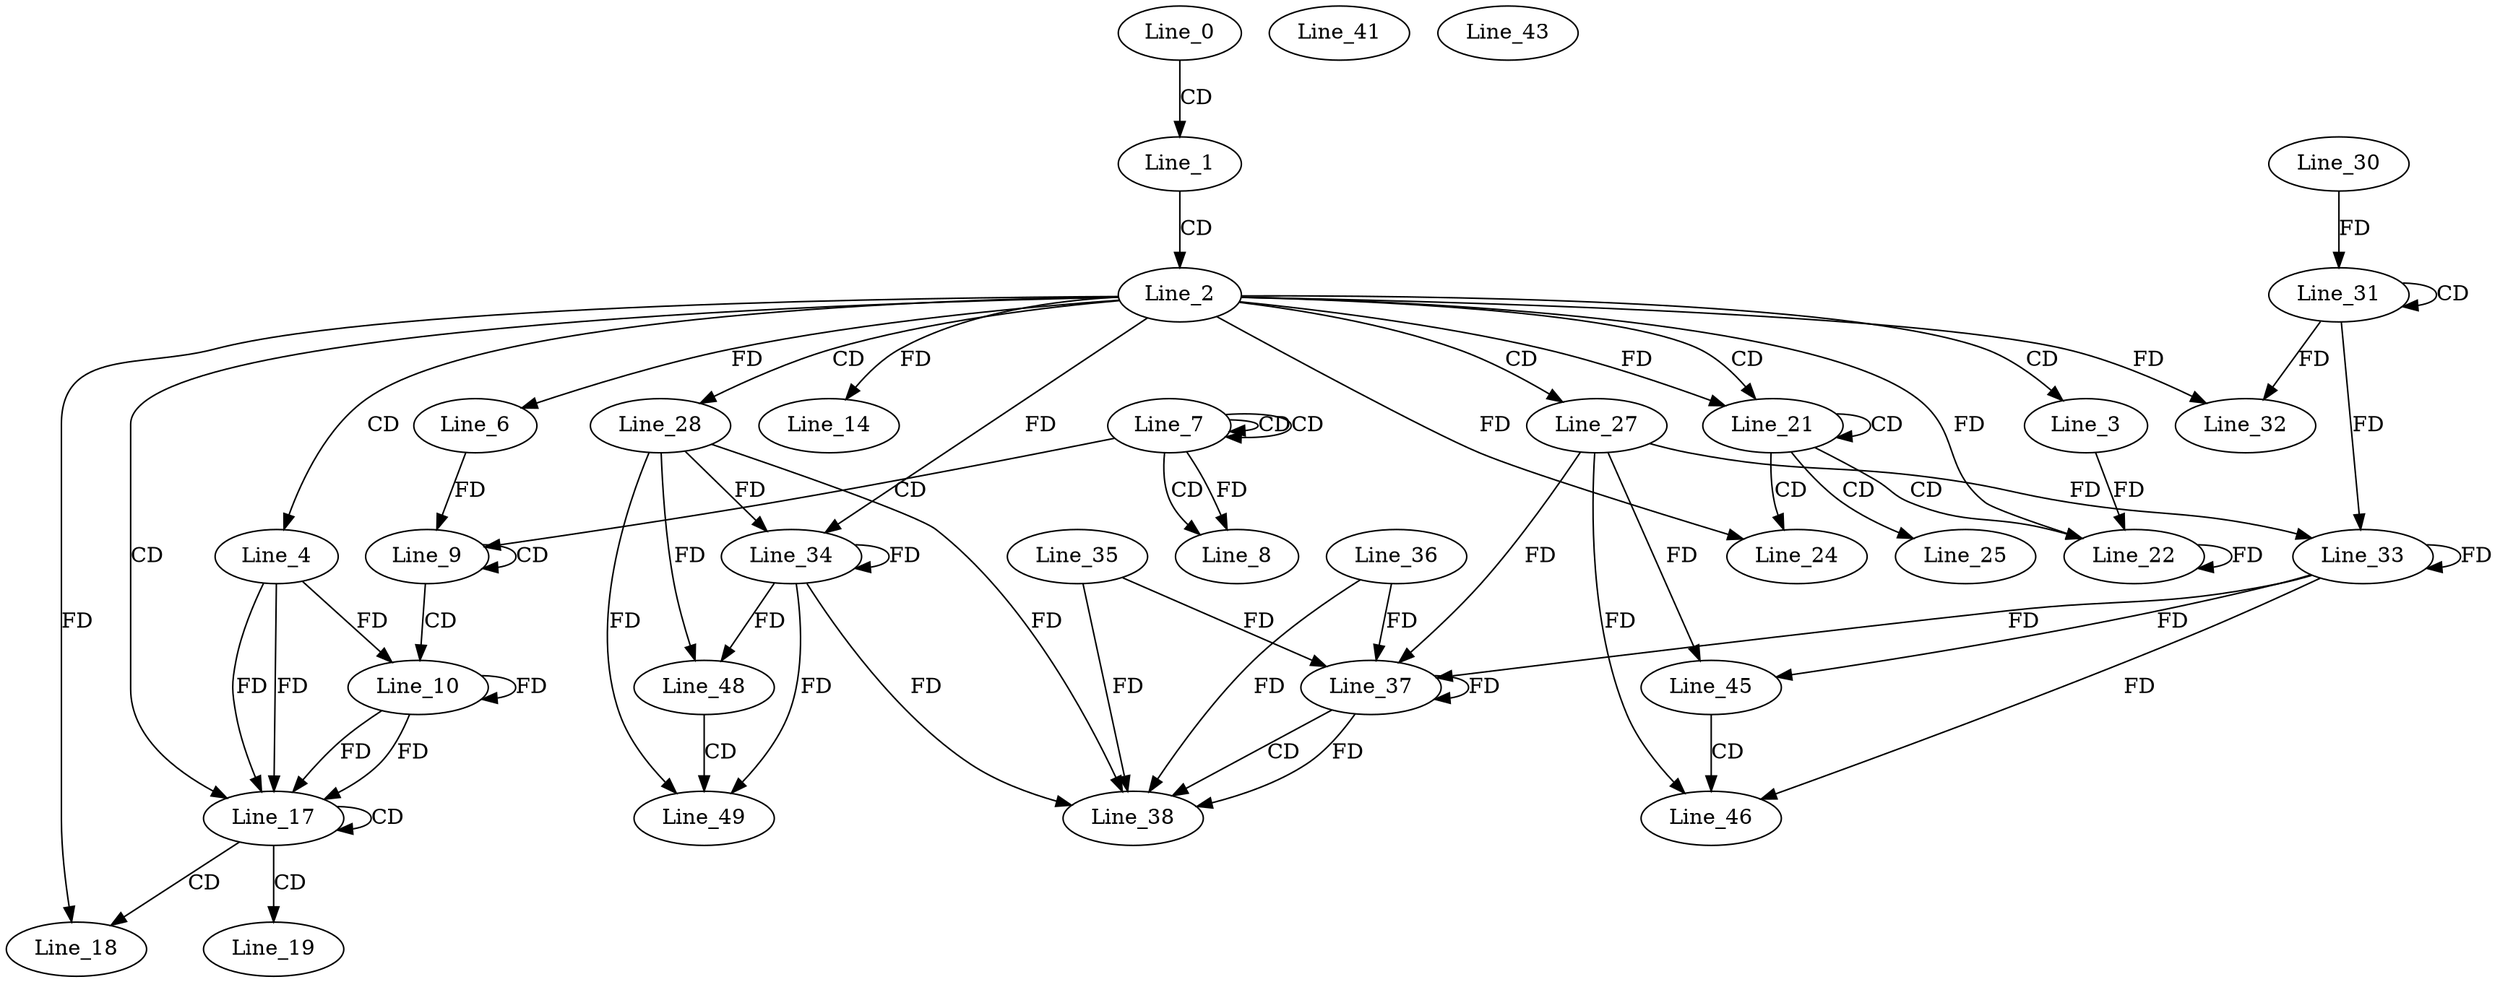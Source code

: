 digraph G {
  Line_0;
  Line_1;
  Line_2;
  Line_3;
  Line_4;
  Line_6;
  Line_7;
  Line_7;
  Line_7;
  Line_7;
  Line_8;
  Line_8;
  Line_9;
  Line_9;
  Line_6;
  Line_9;
  Line_10;
  Line_14;
  Line_17;
  Line_17;
  Line_18;
  Line_19;
  Line_21;
  Line_21;
  Line_21;
  Line_21;
  Line_21;
  Line_22;
  Line_22;
  Line_22;
  Line_24;
  Line_25;
  Line_27;
  Line_28;
  Line_31;
  Line_31;
  Line_30;
  Line_32;
  Line_32;
  Line_33;
  Line_33;
  Line_34;
  Line_34;
  Line_37;
  Line_36;
  Line_37;
  Line_35;
  Line_37;
  Line_38;
  Line_41;
  Line_43;
  Line_45;
  Line_46;
  Line_48;
  Line_49;
  Line_0 -> Line_1 [ label="CD" ];
  Line_1 -> Line_2 [ label="CD" ];
  Line_2 -> Line_3 [ label="CD" ];
  Line_2 -> Line_4 [ label="CD" ];
  Line_2 -> Line_6 [ label="FD" ];
  Line_7 -> Line_7 [ label="CD" ];
  Line_7 -> Line_7 [ label="CD" ];
  Line_7 -> Line_8 [ label="CD" ];
  Line_7 -> Line_8 [ label="FD" ];
  Line_7 -> Line_9 [ label="CD" ];
  Line_9 -> Line_9 [ label="CD" ];
  Line_6 -> Line_9 [ label="FD" ];
  Line_9 -> Line_10 [ label="CD" ];
  Line_10 -> Line_10 [ label="FD" ];
  Line_4 -> Line_10 [ label="FD" ];
  Line_2 -> Line_14 [ label="FD" ];
  Line_2 -> Line_17 [ label="CD" ];
  Line_10 -> Line_17 [ label="FD" ];
  Line_4 -> Line_17 [ label="FD" ];
  Line_17 -> Line_17 [ label="CD" ];
  Line_10 -> Line_17 [ label="FD" ];
  Line_4 -> Line_17 [ label="FD" ];
  Line_17 -> Line_18 [ label="CD" ];
  Line_2 -> Line_18 [ label="FD" ];
  Line_17 -> Line_19 [ label="CD" ];
  Line_2 -> Line_21 [ label="CD" ];
  Line_2 -> Line_21 [ label="FD" ];
  Line_21 -> Line_21 [ label="CD" ];
  Line_21 -> Line_22 [ label="CD" ];
  Line_3 -> Line_22 [ label="FD" ];
  Line_22 -> Line_22 [ label="FD" ];
  Line_2 -> Line_22 [ label="FD" ];
  Line_21 -> Line_24 [ label="CD" ];
  Line_2 -> Line_24 [ label="FD" ];
  Line_21 -> Line_25 [ label="CD" ];
  Line_2 -> Line_27 [ label="CD" ];
  Line_2 -> Line_28 [ label="CD" ];
  Line_31 -> Line_31 [ label="CD" ];
  Line_30 -> Line_31 [ label="FD" ];
  Line_2 -> Line_32 [ label="FD" ];
  Line_31 -> Line_32 [ label="FD" ];
  Line_27 -> Line_33 [ label="FD" ];
  Line_33 -> Line_33 [ label="FD" ];
  Line_31 -> Line_33 [ label="FD" ];
  Line_28 -> Line_34 [ label="FD" ];
  Line_34 -> Line_34 [ label="FD" ];
  Line_2 -> Line_34 [ label="FD" ];
  Line_37 -> Line_37 [ label="FD" ];
  Line_36 -> Line_37 [ label="FD" ];
  Line_27 -> Line_37 [ label="FD" ];
  Line_33 -> Line_37 [ label="FD" ];
  Line_35 -> Line_37 [ label="FD" ];
  Line_37 -> Line_38 [ label="CD" ];
  Line_28 -> Line_38 [ label="FD" ];
  Line_34 -> Line_38 [ label="FD" ];
  Line_35 -> Line_38 [ label="FD" ];
  Line_37 -> Line_38 [ label="FD" ];
  Line_36 -> Line_38 [ label="FD" ];
  Line_27 -> Line_45 [ label="FD" ];
  Line_33 -> Line_45 [ label="FD" ];
  Line_45 -> Line_46 [ label="CD" ];
  Line_27 -> Line_46 [ label="FD" ];
  Line_33 -> Line_46 [ label="FD" ];
  Line_28 -> Line_48 [ label="FD" ];
  Line_34 -> Line_48 [ label="FD" ];
  Line_48 -> Line_49 [ label="CD" ];
  Line_28 -> Line_49 [ label="FD" ];
  Line_34 -> Line_49 [ label="FD" ];
}
